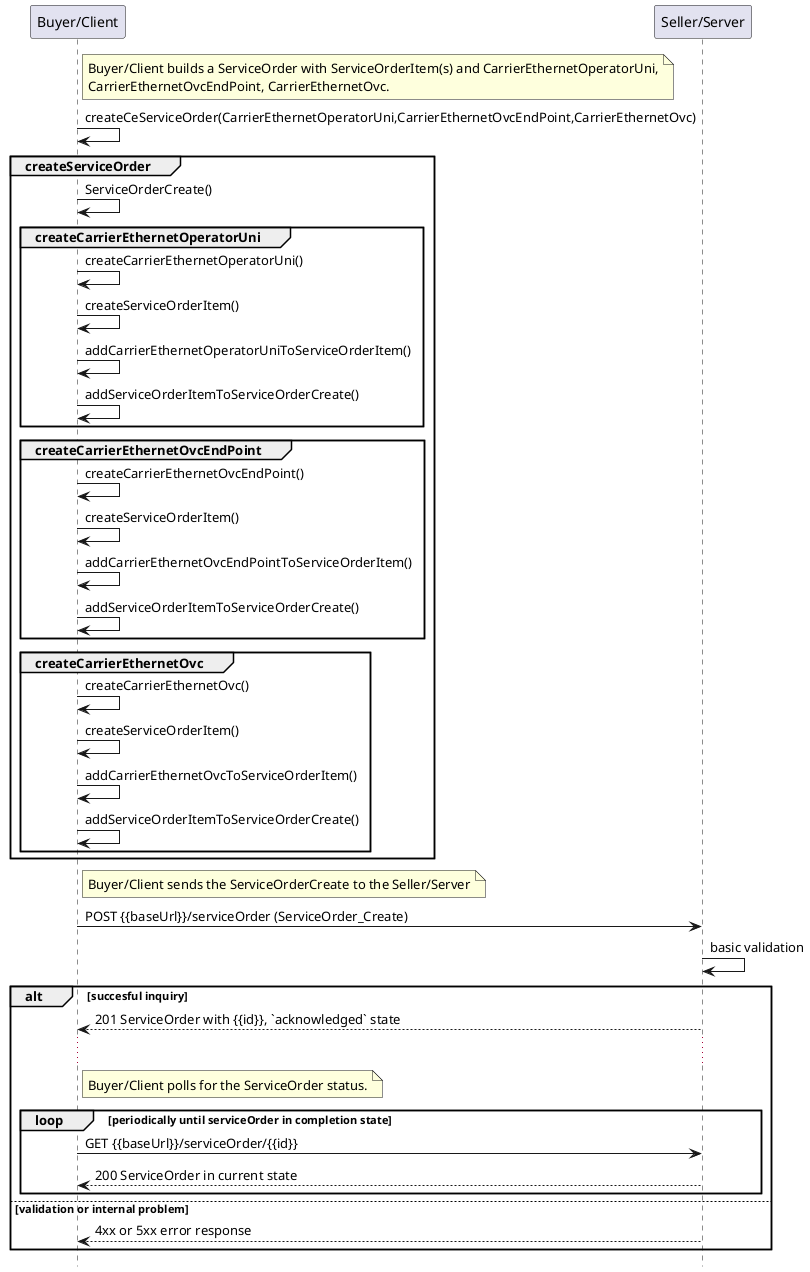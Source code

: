 @startuml serviceOrderPollingSequence
hide footbox

participant "Buyer/Client" as B
participant "Seller/Server" as S

note right of B : Buyer/Client builds a ServiceOrder with ServiceOrderItem(s) and CarrierEthernetOperatorUni,\nCarrierEthernetOvcEndPoint, CarrierEthernetOvc.
B -> B : createCeServiceOrder(CarrierEthernetOperatorUni,CarrierEthernetOvcEndPoint,CarrierEthernetOvc)

group createServiceOrder
B -> B: ServiceOrderCreate()

group createCarrierEthernetOperatorUni
B -> B: createCarrierEthernetOperatorUni()
B -> B: createServiceOrderItem()
B -> B: addCarrierEthernetOperatorUniToServiceOrderItem()
B -> B: addServiceOrderItemToServiceOrderCreate()
end group

group createCarrierEthernetOvcEndPoint
B -> B: createCarrierEthernetOvcEndPoint()
B -> B: createServiceOrderItem()
B -> B: addCarrierEthernetOvcEndPointToServiceOrderItem()
B -> B: addServiceOrderItemToServiceOrderCreate()
end group

group createCarrierEthernetOvc
B -> B: createCarrierEthernetOvc()
B -> B: createServiceOrderItem()
B -> B: addCarrierEthernetOvcToServiceOrderItem()
B -> B: addServiceOrderItemToServiceOrderCreate()
end group

end group

note right of B : Buyer/Client sends the ServiceOrderCreate to the Seller/Server
B -> S : POST {{baseUrl}}/serviceOrder (ServiceOrder_Create)
S -> S : basic validation

alt succesful inquiry
  S --> B : 201 ServiceOrder with {{id}}, `acknowledged` state
  
  ...
note right of B: Buyer/Client polls for the ServiceOrder status.
  loop periodically until serviceOrder in completion state
      B -> S :   GET {{baseUrl}}/serviceOrder/{{id}}
      return 200 ServiceOrder in current state
  end

else validation or internal problem
  S --> B : 4xx or 5xx error response
end


@enduml